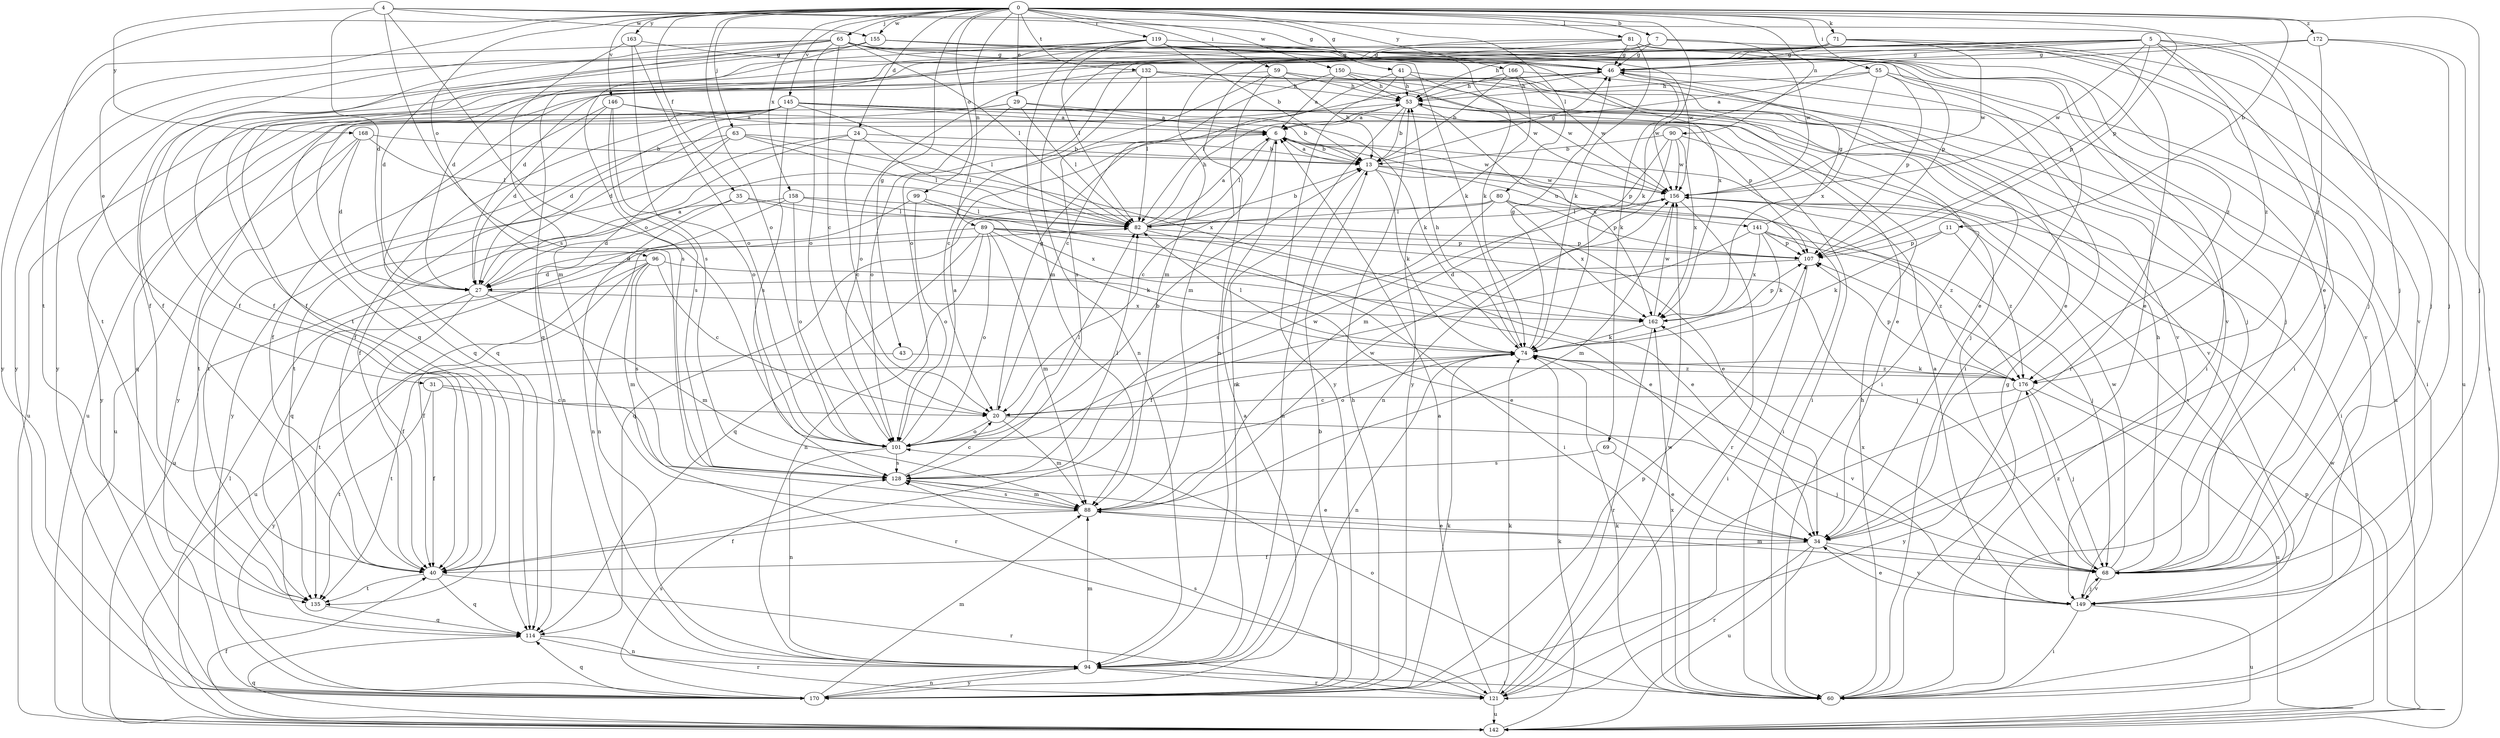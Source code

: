 strict digraph  {
0;
4;
5;
6;
7;
11;
13;
20;
24;
27;
29;
31;
34;
35;
40;
41;
43;
46;
53;
55;
59;
60;
63;
65;
68;
69;
71;
74;
80;
81;
82;
88;
89;
90;
94;
96;
99;
101;
107;
114;
119;
121;
128;
132;
135;
141;
142;
145;
146;
149;
150;
155;
156;
158;
162;
163;
166;
168;
170;
172;
176;
0 -> 7  [label=b];
0 -> 11  [label=b];
0 -> 24  [label=d];
0 -> 29  [label=e];
0 -> 31  [label=e];
0 -> 35  [label=f];
0 -> 41  [label=g];
0 -> 43  [label=g];
0 -> 55  [label=i];
0 -> 59  [label=i];
0 -> 63  [label=j];
0 -> 65  [label=j];
0 -> 68  [label=j];
0 -> 69  [label=k];
0 -> 71  [label=k];
0 -> 80  [label=l];
0 -> 81  [label=l];
0 -> 89  [label=n];
0 -> 90  [label=n];
0 -> 96  [label=o];
0 -> 99  [label=o];
0 -> 101  [label=o];
0 -> 107  [label=p];
0 -> 119  [label=r];
0 -> 132  [label=t];
0 -> 135  [label=t];
0 -> 145  [label=v];
0 -> 146  [label=v];
0 -> 150  [label=w];
0 -> 155  [label=w];
0 -> 158  [label=x];
0 -> 163  [label=y];
0 -> 166  [label=y];
0 -> 172  [label=z];
4 -> 27  [label=d];
4 -> 46  [label=g];
4 -> 68  [label=j];
4 -> 101  [label=o];
4 -> 128  [label=s];
4 -> 155  [label=w];
4 -> 168  [label=y];
5 -> 34  [label=e];
5 -> 40  [label=f];
5 -> 46  [label=g];
5 -> 53  [label=h];
5 -> 60  [label=i];
5 -> 68  [label=j];
5 -> 88  [label=m];
5 -> 94  [label=n];
5 -> 107  [label=p];
5 -> 156  [label=w];
5 -> 176  [label=z];
6 -> 13  [label=b];
6 -> 20  [label=c];
6 -> 82  [label=l];
6 -> 107  [label=p];
6 -> 156  [label=w];
7 -> 46  [label=g];
7 -> 68  [label=j];
7 -> 101  [label=o];
7 -> 114  [label=q];
7 -> 156  [label=w];
11 -> 74  [label=k];
11 -> 107  [label=p];
11 -> 176  [label=z];
13 -> 6  [label=a];
13 -> 46  [label=g];
13 -> 60  [label=i];
13 -> 74  [label=k];
13 -> 94  [label=n];
13 -> 141  [label=u];
13 -> 156  [label=w];
20 -> 46  [label=g];
20 -> 68  [label=j];
20 -> 74  [label=k];
20 -> 88  [label=m];
20 -> 101  [label=o];
24 -> 13  [label=b];
24 -> 20  [label=c];
24 -> 82  [label=l];
24 -> 135  [label=t];
24 -> 170  [label=y];
27 -> 6  [label=a];
27 -> 40  [label=f];
27 -> 88  [label=m];
27 -> 135  [label=t];
27 -> 162  [label=x];
29 -> 6  [label=a];
29 -> 74  [label=k];
29 -> 82  [label=l];
29 -> 101  [label=o];
29 -> 142  [label=u];
29 -> 170  [label=y];
31 -> 20  [label=c];
31 -> 40  [label=f];
31 -> 121  [label=r];
31 -> 135  [label=t];
34 -> 40  [label=f];
34 -> 68  [label=j];
34 -> 121  [label=r];
34 -> 142  [label=u];
34 -> 149  [label=v];
35 -> 27  [label=d];
35 -> 82  [label=l];
35 -> 94  [label=n];
35 -> 162  [label=x];
40 -> 114  [label=q];
40 -> 121  [label=r];
40 -> 135  [label=t];
41 -> 53  [label=h];
41 -> 82  [label=l];
41 -> 149  [label=v];
41 -> 156  [label=w];
41 -> 170  [label=y];
43 -> 170  [label=y];
43 -> 176  [label=z];
46 -> 53  [label=h];
46 -> 114  [label=q];
46 -> 142  [label=u];
46 -> 156  [label=w];
53 -> 6  [label=a];
53 -> 13  [label=b];
53 -> 27  [label=d];
53 -> 94  [label=n];
53 -> 149  [label=v];
53 -> 162  [label=x];
55 -> 6  [label=a];
55 -> 34  [label=e];
55 -> 53  [label=h];
55 -> 60  [label=i];
55 -> 107  [label=p];
55 -> 162  [label=x];
59 -> 13  [label=b];
59 -> 34  [label=e];
59 -> 53  [label=h];
59 -> 68  [label=j];
59 -> 88  [label=m];
59 -> 114  [label=q];
59 -> 128  [label=s];
60 -> 46  [label=g];
60 -> 53  [label=h];
60 -> 74  [label=k];
60 -> 101  [label=o];
60 -> 162  [label=x];
63 -> 13  [label=b];
63 -> 40  [label=f];
63 -> 82  [label=l];
63 -> 94  [label=n];
63 -> 135  [label=t];
63 -> 162  [label=x];
65 -> 20  [label=c];
65 -> 27  [label=d];
65 -> 40  [label=f];
65 -> 46  [label=g];
65 -> 60  [label=i];
65 -> 74  [label=k];
65 -> 82  [label=l];
65 -> 101  [label=o];
65 -> 135  [label=t];
65 -> 149  [label=v];
65 -> 170  [label=y];
68 -> 53  [label=h];
68 -> 88  [label=m];
68 -> 149  [label=v];
68 -> 156  [label=w];
68 -> 162  [label=x];
68 -> 176  [label=z];
69 -> 34  [label=e];
69 -> 128  [label=s];
71 -> 27  [label=d];
71 -> 46  [label=g];
71 -> 121  [label=r];
71 -> 135  [label=t];
71 -> 142  [label=u];
71 -> 156  [label=w];
74 -> 46  [label=g];
74 -> 53  [label=h];
74 -> 82  [label=l];
74 -> 94  [label=n];
74 -> 101  [label=o];
74 -> 135  [label=t];
74 -> 149  [label=v];
74 -> 176  [label=z];
80 -> 82  [label=l];
80 -> 107  [label=p];
80 -> 114  [label=q];
80 -> 128  [label=s];
80 -> 162  [label=x];
80 -> 176  [label=z];
81 -> 40  [label=f];
81 -> 46  [label=g];
81 -> 68  [label=j];
81 -> 74  [label=k];
81 -> 94  [label=n];
81 -> 114  [label=q];
81 -> 149  [label=v];
82 -> 6  [label=a];
82 -> 13  [label=b];
82 -> 34  [label=e];
82 -> 53  [label=h];
82 -> 107  [label=p];
88 -> 34  [label=e];
88 -> 40  [label=f];
88 -> 128  [label=s];
88 -> 156  [label=w];
89 -> 27  [label=d];
89 -> 34  [label=e];
89 -> 68  [label=j];
89 -> 74  [label=k];
89 -> 88  [label=m];
89 -> 94  [label=n];
89 -> 101  [label=o];
89 -> 107  [label=p];
89 -> 114  [label=q];
90 -> 13  [label=b];
90 -> 60  [label=i];
90 -> 88  [label=m];
90 -> 94  [label=n];
90 -> 156  [label=w];
90 -> 162  [label=x];
94 -> 60  [label=i];
94 -> 88  [label=m];
94 -> 121  [label=r];
94 -> 170  [label=y];
96 -> 20  [label=c];
96 -> 27  [label=d];
96 -> 34  [label=e];
96 -> 40  [label=f];
96 -> 88  [label=m];
96 -> 128  [label=s];
96 -> 142  [label=u];
99 -> 60  [label=i];
99 -> 82  [label=l];
99 -> 101  [label=o];
99 -> 114  [label=q];
101 -> 6  [label=a];
101 -> 13  [label=b];
101 -> 82  [label=l];
101 -> 94  [label=n];
101 -> 128  [label=s];
101 -> 156  [label=w];
107 -> 27  [label=d];
107 -> 60  [label=i];
114 -> 94  [label=n];
114 -> 121  [label=r];
119 -> 13  [label=b];
119 -> 27  [label=d];
119 -> 40  [label=f];
119 -> 46  [label=g];
119 -> 60  [label=i];
119 -> 74  [label=k];
119 -> 82  [label=l];
119 -> 88  [label=m];
119 -> 107  [label=p];
119 -> 156  [label=w];
119 -> 170  [label=y];
121 -> 6  [label=a];
121 -> 74  [label=k];
121 -> 128  [label=s];
121 -> 142  [label=u];
121 -> 156  [label=w];
128 -> 20  [label=c];
128 -> 34  [label=e];
128 -> 82  [label=l];
128 -> 88  [label=m];
132 -> 20  [label=c];
132 -> 53  [label=h];
132 -> 60  [label=i];
132 -> 82  [label=l];
132 -> 101  [label=o];
132 -> 149  [label=v];
135 -> 114  [label=q];
141 -> 40  [label=f];
141 -> 46  [label=g];
141 -> 68  [label=j];
141 -> 74  [label=k];
141 -> 107  [label=p];
141 -> 162  [label=x];
141 -> 176  [label=z];
142 -> 40  [label=f];
142 -> 74  [label=k];
142 -> 82  [label=l];
142 -> 107  [label=p];
142 -> 114  [label=q];
142 -> 156  [label=w];
145 -> 6  [label=a];
145 -> 13  [label=b];
145 -> 27  [label=d];
145 -> 34  [label=e];
145 -> 40  [label=f];
145 -> 60  [label=i];
145 -> 68  [label=j];
145 -> 82  [label=l];
145 -> 114  [label=q];
145 -> 128  [label=s];
145 -> 142  [label=u];
145 -> 170  [label=y];
146 -> 6  [label=a];
146 -> 27  [label=d];
146 -> 40  [label=f];
146 -> 101  [label=o];
146 -> 107  [label=p];
146 -> 128  [label=s];
149 -> 6  [label=a];
149 -> 34  [label=e];
149 -> 60  [label=i];
149 -> 68  [label=j];
149 -> 142  [label=u];
150 -> 6  [label=a];
150 -> 20  [label=c];
150 -> 53  [label=h];
150 -> 68  [label=j];
150 -> 156  [label=w];
155 -> 40  [label=f];
155 -> 46  [label=g];
155 -> 128  [label=s];
155 -> 162  [label=x];
155 -> 170  [label=y];
155 -> 176  [label=z];
156 -> 82  [label=l];
156 -> 88  [label=m];
156 -> 121  [label=r];
156 -> 149  [label=v];
158 -> 34  [label=e];
158 -> 82  [label=l];
158 -> 94  [label=n];
158 -> 101  [label=o];
158 -> 142  [label=u];
162 -> 74  [label=k];
162 -> 107  [label=p];
162 -> 121  [label=r];
162 -> 156  [label=w];
163 -> 46  [label=g];
163 -> 88  [label=m];
163 -> 101  [label=o];
163 -> 128  [label=s];
166 -> 13  [label=b];
166 -> 34  [label=e];
166 -> 53  [label=h];
166 -> 156  [label=w];
166 -> 170  [label=y];
168 -> 13  [label=b];
168 -> 27  [label=d];
168 -> 82  [label=l];
168 -> 135  [label=t];
168 -> 142  [label=u];
170 -> 6  [label=a];
170 -> 13  [label=b];
170 -> 53  [label=h];
170 -> 74  [label=k];
170 -> 88  [label=m];
170 -> 94  [label=n];
170 -> 107  [label=p];
170 -> 114  [label=q];
170 -> 128  [label=s];
172 -> 46  [label=g];
172 -> 60  [label=i];
172 -> 68  [label=j];
172 -> 74  [label=k];
172 -> 176  [label=z];
176 -> 20  [label=c];
176 -> 68  [label=j];
176 -> 74  [label=k];
176 -> 107  [label=p];
176 -> 142  [label=u];
176 -> 170  [label=y];
}
